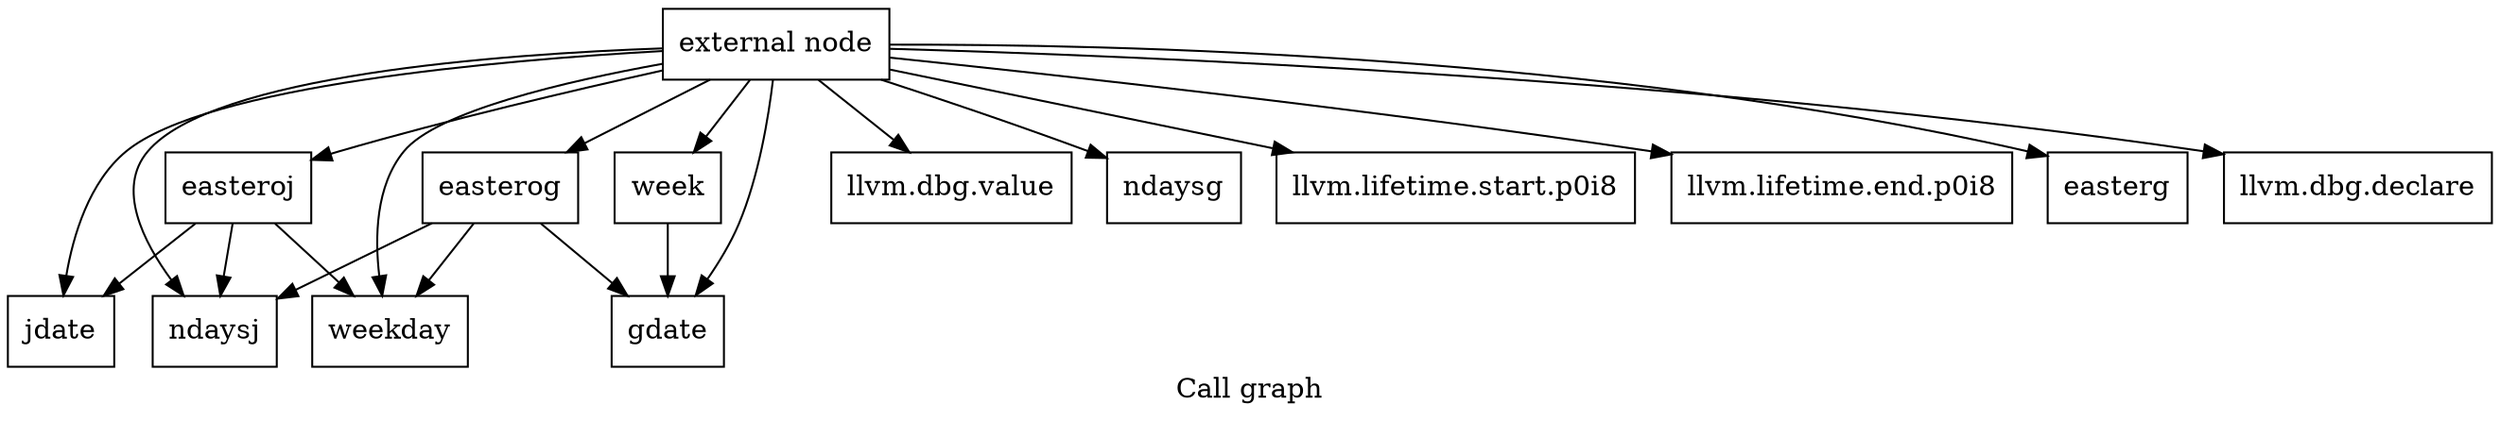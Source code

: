 digraph "Call graph" {
	label="Call graph";

	Node0x804f6cd40 [shape=record,label="{external node}"];
	Node0x804f6cd40 -> Node0x804f6cdd0;
	Node0x804f6cd40 -> Node0x804f6ce30;
	Node0x804f6cd40 -> Node0x804f6ce90;
	Node0x804f6cd40 -> Node0x804f6cef0;
	Node0x804f6cd40 -> Node0x804f6cf50;
	Node0x804f6cd40 -> Node0x804f6cfb0;
	Node0x804f6cd40 -> Node0x804f6d010;
	Node0x804f6cd40 -> Node0x804f6d070;
	Node0x804f6cd40 -> Node0x804f6d0d0;
	Node0x804f6cd40 -> Node0x804f6d130;
	Node0x804f6cd40 -> Node0x804f6d190;
	Node0x804f6cd40 -> Node0x804f6d1f0;
	Node0x804f6cd40 -> Node0x804f6d250;
	Node0x804f6cdd0 [shape=record,label="{jdate}"];
	Node0x804f6ce30 [shape=record,label="{llvm.dbg.value}"];
	Node0x804f6ce90 [shape=record,label="{ndaysj}"];
	Node0x804f6cef0 [shape=record,label="{gdate}"];
	Node0x804f6cf50 [shape=record,label="{ndaysg}"];
	Node0x804f6cfb0 [shape=record,label="{week}"];
	Node0x804f6cfb0 -> Node0x804f6cef0;
	Node0x804f6d010 [shape=record,label="{llvm.lifetime.start.p0i8}"];
	Node0x804f6d070 [shape=record,label="{llvm.lifetime.end.p0i8}"];
	Node0x804f6d0d0 [shape=record,label="{weekday}"];
	Node0x804f6d130 [shape=record,label="{easterg}"];
	Node0x804f6d190 [shape=record,label="{easterog}"];
	Node0x804f6d190 -> Node0x804f6ce90;
	Node0x804f6d190 -> Node0x804f6d0d0;
	Node0x804f6d190 -> Node0x804f6cef0;
	Node0x804f6d1f0 [shape=record,label="{llvm.dbg.declare}"];
	Node0x804f6d250 [shape=record,label="{easteroj}"];
	Node0x804f6d250 -> Node0x804f6ce90;
	Node0x804f6d250 -> Node0x804f6d0d0;
	Node0x804f6d250 -> Node0x804f6cdd0;
}
